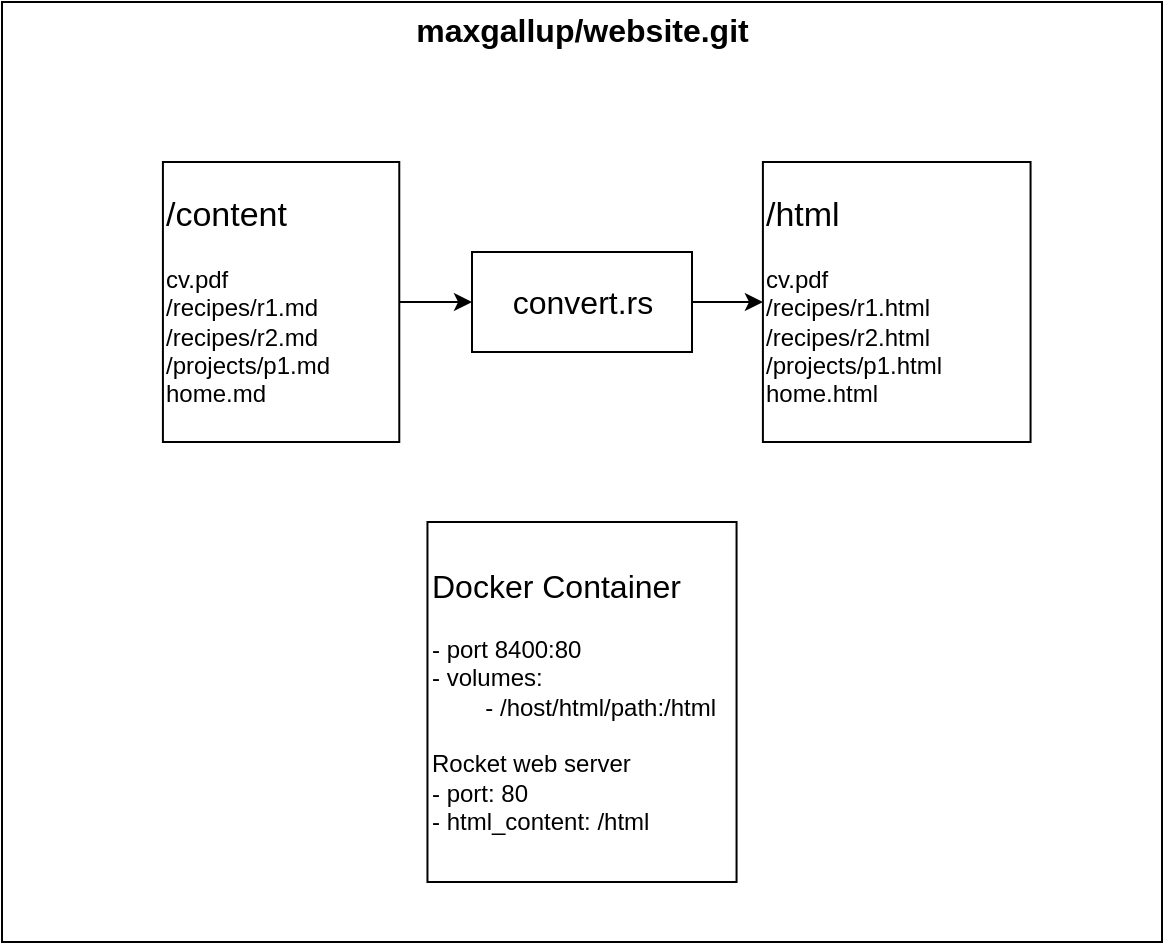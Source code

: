 <mxfile version="16.5.1" type="device"><diagram id="bejWxbfVhbnIllgRtgxi" name="Page-1"><mxGraphModel dx="1182" dy="850" grid="1" gridSize="10" guides="1" tooltips="1" connect="1" arrows="1" fold="1" page="1" pageScale="1" pageWidth="850" pageHeight="1100" math="0" shadow="0"><root><mxCell id="0"/><mxCell id="1" parent="0"/><mxCell id="Ern45UY6AMJHHK3vv_xS-33" value="" style="rounded=0;whiteSpace=wrap;html=1;fontSize=16;" parent="1" vertex="1"><mxGeometry x="135" y="315" width="580" height="470" as="geometry"/></mxCell><mxCell id="Ern45UY6AMJHHK3vv_xS-30" value="convert.rs" style="html=1;fontSize=16;" parent="1" vertex="1"><mxGeometry x="370.0" y="440" width="110" height="50" as="geometry"/></mxCell><mxCell id="Ern45UY6AMJHHK3vv_xS-25" value="" style="group" parent="1" vertex="1" connectable="0"><mxGeometry x="347.729" y="575" width="154.545" height="180" as="geometry"/></mxCell><mxCell id="Ern45UY6AMJHHK3vv_xS-26" value="&lt;font style=&quot;font-size: 16px&quot;&gt;Docker Container&lt;/font&gt;&lt;br&gt;&lt;br&gt;- port 8400:80&lt;br&gt;- volumes:&lt;br&gt;&lt;span style=&quot;white-space: pre&quot;&gt;&#9;&lt;/span&gt;- /host/html/path:/html&lt;br&gt;&lt;br&gt;Rocket web server&lt;br&gt;- port: 80&lt;br&gt;- html_content: /html" style="rounded=0;whiteSpace=wrap;html=1;align=left;" parent="Ern45UY6AMJHHK3vv_xS-25" vertex="1"><mxGeometry width="154.545" height="180.0" as="geometry"/></mxCell><mxCell id="Ern45UY6AMJHHK3vv_xS-27" value="" style="group" parent="1" vertex="1" connectable="0"><mxGeometry x="515.457" y="395" width="133.824" height="140" as="geometry"/></mxCell><mxCell id="Ern45UY6AMJHHK3vv_xS-28" value="&lt;font style=&quot;font-size: 17px&quot;&gt;/html&lt;br&gt;&lt;/font&gt;&lt;br&gt;cv.pdf&lt;br&gt;/recipes/r1.html&lt;br&gt;/recipes/r2.html&lt;br&gt;/projects/p1.html&lt;br&gt;home.html" style="rounded=0;whiteSpace=wrap;html=1;align=left;" parent="Ern45UY6AMJHHK3vv_xS-27" vertex="1"><mxGeometry width="133.824" height="140.0" as="geometry"/></mxCell><mxCell id="Ern45UY6AMJHHK3vv_xS-29" value="&lt;font style=&quot;font-size: 17px&quot;&gt;/content&lt;br&gt;&lt;/font&gt;&lt;br&gt;cv.pdf&lt;br&gt;/recipes/r1.md&lt;br&gt;/recipes/r2.md&lt;br&gt;/projects/p1.md&lt;br&gt;home.md" style="rounded=0;whiteSpace=wrap;html=1;align=left;" parent="1" vertex="1"><mxGeometry x="215.462" y="395" width="118.182" height="140.0" as="geometry"/></mxCell><mxCell id="Ern45UY6AMJHHK3vv_xS-31" style="edgeStyle=orthogonalEdgeStyle;rounded=0;orthogonalLoop=1;jettySize=auto;html=1;exitX=1;exitY=0.5;exitDx=0;exitDy=0;entryX=0;entryY=0.5;entryDx=0;entryDy=0;fontSize=16;" parent="1" source="Ern45UY6AMJHHK3vv_xS-29" target="Ern45UY6AMJHHK3vv_xS-30" edge="1"><mxGeometry relative="1" as="geometry"/></mxCell><mxCell id="Ern45UY6AMJHHK3vv_xS-32" style="edgeStyle=orthogonalEdgeStyle;rounded=0;orthogonalLoop=1;jettySize=auto;html=1;exitX=1;exitY=0.5;exitDx=0;exitDy=0;entryX=0;entryY=0.5;entryDx=0;entryDy=0;fontSize=16;" parent="1" source="Ern45UY6AMJHHK3vv_xS-30" target="Ern45UY6AMJHHK3vv_xS-28" edge="1"><mxGeometry relative="1" as="geometry"/></mxCell><mxCell id="Ern45UY6AMJHHK3vv_xS-34" value="maxgallup/website.git" style="text;align=center;fontStyle=1;verticalAlign=middle;spacingLeft=3;spacingRight=3;strokeColor=none;rotatable=0;points=[[0,0.5],[1,0.5]];portConstraint=eastwest;fontSize=16;" parent="1" vertex="1"><mxGeometry x="135" y="315" width="580.46" height="26" as="geometry"/></mxCell></root></mxGraphModel></diagram></mxfile>